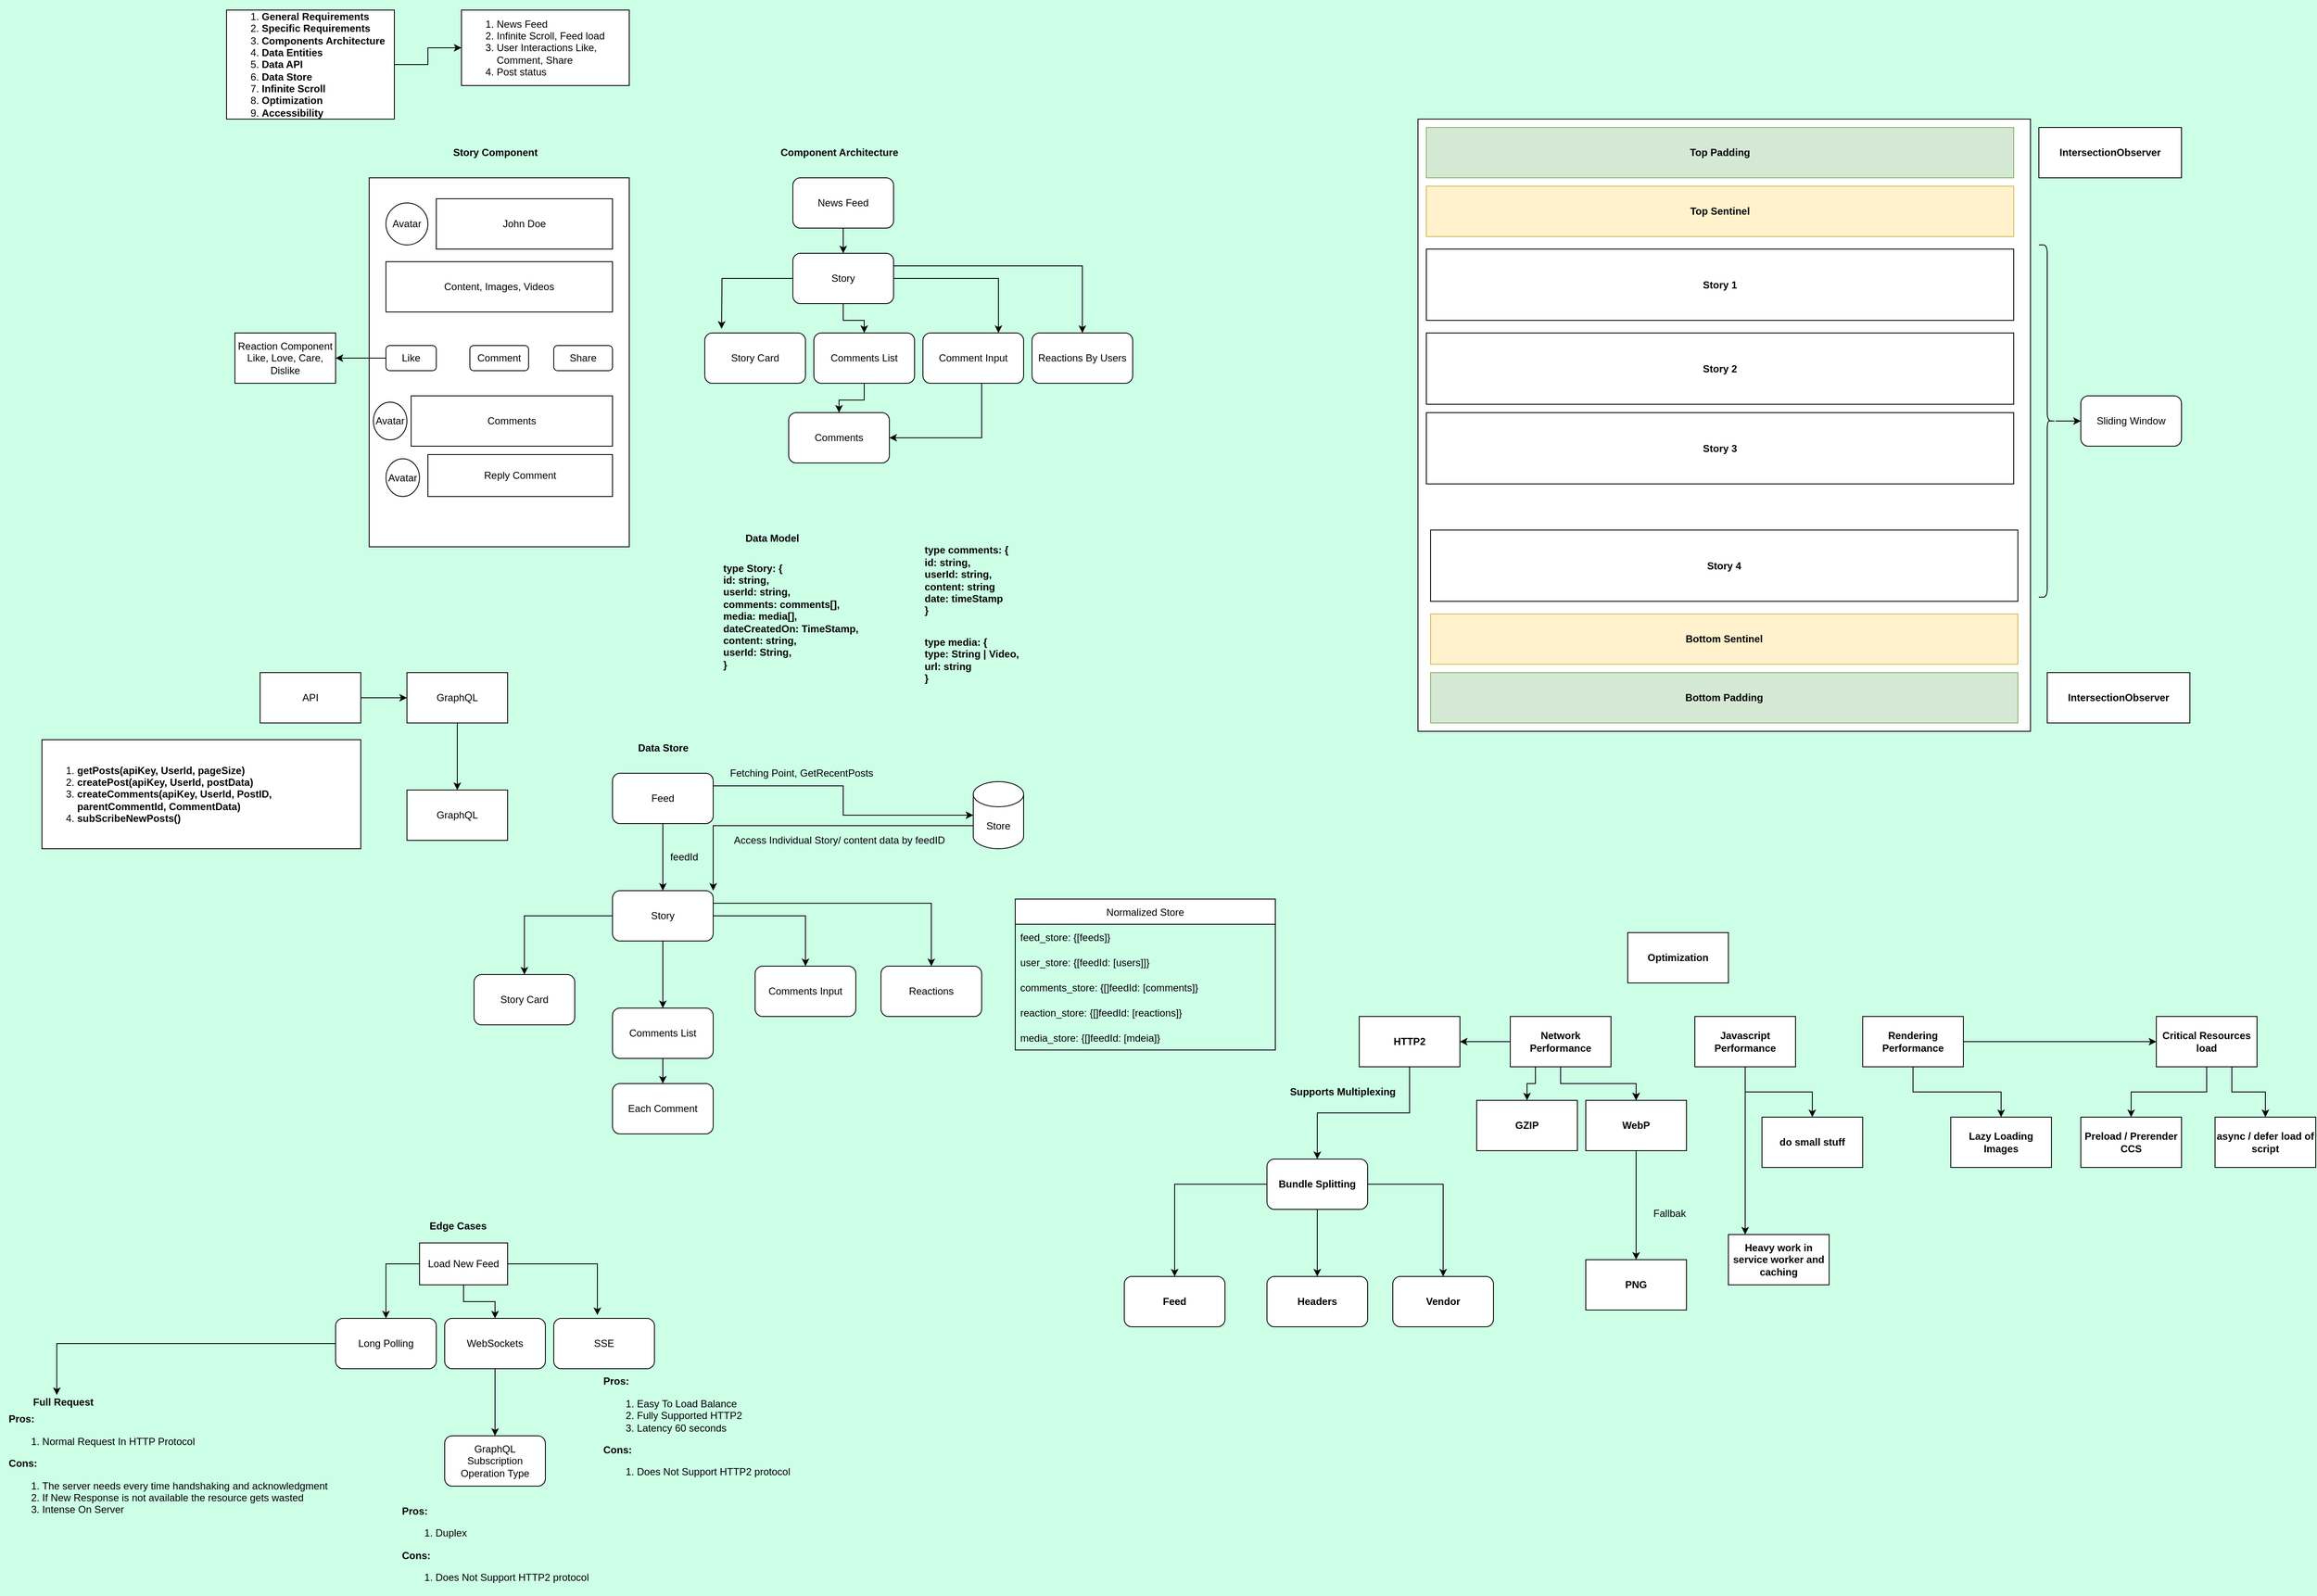 <mxfile version="19.0.3" type="github">
  <diagram id="jE26jxXe5YH31CJZeTDk" name="Page-1">
    <mxGraphModel dx="2178" dy="811" grid="1" gridSize="10" guides="1" tooltips="1" connect="1" arrows="1" fold="1" page="1" pageScale="1" pageWidth="850" pageHeight="1100" background="#CCFFE6" math="0" shadow="0">
      <root>
        <mxCell id="0" />
        <mxCell id="1" parent="0" />
        <mxCell id="KsaErcmCSFaaKNWz6VW0-4" value="" style="edgeStyle=orthogonalEdgeStyle;rounded=0;orthogonalLoop=1;jettySize=auto;html=1;" parent="1" source="KsaErcmCSFaaKNWz6VW0-2" target="KsaErcmCSFaaKNWz6VW0-3" edge="1">
          <mxGeometry relative="1" as="geometry" />
        </mxCell>
        <mxCell id="KsaErcmCSFaaKNWz6VW0-2" value="&lt;div style=&quot;&quot;&gt;&lt;ol&gt;&lt;li&gt;&lt;b style=&quot;background-color: initial;&quot;&gt;General Requirements&lt;/b&gt;&lt;/li&gt;&lt;li&gt;&lt;b style=&quot;background-color: initial;&quot;&gt;Specific Requirements&lt;/b&gt;&lt;/li&gt;&lt;li&gt;&lt;b style=&quot;background-color: initial;&quot;&gt;Components Architecture&lt;/b&gt;&lt;/li&gt;&lt;li&gt;&lt;b style=&quot;background-color: initial;&quot;&gt;Data Entities&lt;/b&gt;&lt;/li&gt;&lt;li&gt;&lt;b style=&quot;background-color: initial;&quot;&gt;Data API&lt;/b&gt;&lt;/li&gt;&lt;li&gt;&lt;b style=&quot;background-color: initial;&quot;&gt;Data Store&lt;/b&gt;&lt;/li&gt;&lt;li&gt;&lt;b style=&quot;background-color: initial;&quot;&gt;Infinite Scroll&lt;/b&gt;&lt;/li&gt;&lt;li&gt;&lt;b style=&quot;background-color: initial;&quot;&gt;Optimization&lt;/b&gt;&lt;/li&gt;&lt;li&gt;&lt;b style=&quot;background-color: initial;&quot;&gt;Accessibility&lt;/b&gt;&lt;/li&gt;&lt;/ol&gt;&lt;/div&gt;" style="rounded=0;whiteSpace=wrap;html=1;align=left;" parent="1" vertex="1">
          <mxGeometry x="10" y="40" width="200" height="130" as="geometry" />
        </mxCell>
        <mxCell id="KsaErcmCSFaaKNWz6VW0-3" value="&lt;ol&gt;&lt;li&gt;News Feed&lt;/li&gt;&lt;li&gt;Infinite Scroll, Feed load&lt;/li&gt;&lt;li&gt;User Interactions Like, Comment, Share&lt;/li&gt;&lt;li&gt;Post status&lt;/li&gt;&lt;/ol&gt;" style="rounded=0;whiteSpace=wrap;html=1;align=left;" parent="1" vertex="1">
          <mxGeometry x="290" y="40" width="200" height="90" as="geometry" />
        </mxCell>
        <mxCell id="KsaErcmCSFaaKNWz6VW0-5" value="" style="rounded=0;whiteSpace=wrap;html=1;" parent="1" vertex="1">
          <mxGeometry x="180" y="240" width="310" height="440" as="geometry" />
        </mxCell>
        <mxCell id="KsaErcmCSFaaKNWz6VW0-6" value="Avatar" style="ellipse;whiteSpace=wrap;html=1;aspect=fixed;" parent="1" vertex="1">
          <mxGeometry x="200" y="270" width="50" height="50" as="geometry" />
        </mxCell>
        <mxCell id="KsaErcmCSFaaKNWz6VW0-7" value="John Doe" style="rounded=0;whiteSpace=wrap;html=1;" parent="1" vertex="1">
          <mxGeometry x="260" y="265" width="210" height="60" as="geometry" />
        </mxCell>
        <mxCell id="KsaErcmCSFaaKNWz6VW0-8" value="Content, Images, Videos" style="rounded=0;whiteSpace=wrap;html=1;" parent="1" vertex="1">
          <mxGeometry x="200" y="340" width="270" height="60" as="geometry" />
        </mxCell>
        <mxCell id="KsaErcmCSFaaKNWz6VW0-16" value="" style="edgeStyle=orthogonalEdgeStyle;rounded=0;orthogonalLoop=1;jettySize=auto;html=1;" parent="1" source="KsaErcmCSFaaKNWz6VW0-9" target="KsaErcmCSFaaKNWz6VW0-15" edge="1">
          <mxGeometry relative="1" as="geometry" />
        </mxCell>
        <mxCell id="KsaErcmCSFaaKNWz6VW0-9" value="Like" style="rounded=1;whiteSpace=wrap;html=1;" parent="1" vertex="1">
          <mxGeometry x="200" y="440" width="60" height="30" as="geometry" />
        </mxCell>
        <mxCell id="KsaErcmCSFaaKNWz6VW0-10" value="Comment" style="rounded=1;whiteSpace=wrap;html=1;" parent="1" vertex="1">
          <mxGeometry x="300" y="440" width="70" height="30" as="geometry" />
        </mxCell>
        <mxCell id="KsaErcmCSFaaKNWz6VW0-11" value="Share" style="rounded=1;whiteSpace=wrap;html=1;" parent="1" vertex="1">
          <mxGeometry x="400" y="440" width="70" height="30" as="geometry" />
        </mxCell>
        <mxCell id="KsaErcmCSFaaKNWz6VW0-12" style="edgeStyle=orthogonalEdgeStyle;rounded=0;orthogonalLoop=1;jettySize=auto;html=1;exitX=0.5;exitY=1;exitDx=0;exitDy=0;" parent="1" source="KsaErcmCSFaaKNWz6VW0-5" target="KsaErcmCSFaaKNWz6VW0-5" edge="1">
          <mxGeometry relative="1" as="geometry" />
        </mxCell>
        <mxCell id="KsaErcmCSFaaKNWz6VW0-13" value="Comments" style="rounded=0;whiteSpace=wrap;html=1;" parent="1" vertex="1">
          <mxGeometry x="230" y="500" width="240" height="60" as="geometry" />
        </mxCell>
        <mxCell id="KsaErcmCSFaaKNWz6VW0-14" value="Reply Comment" style="rounded=0;whiteSpace=wrap;html=1;" parent="1" vertex="1">
          <mxGeometry x="250" y="570" width="220" height="50" as="geometry" />
        </mxCell>
        <mxCell id="KsaErcmCSFaaKNWz6VW0-15" value="Reaction Component&lt;br&gt;Like, Love, Care, Dislike" style="rounded=0;whiteSpace=wrap;html=1;" parent="1" vertex="1">
          <mxGeometry x="20" y="425" width="120" height="60" as="geometry" />
        </mxCell>
        <mxCell id="KsaErcmCSFaaKNWz6VW0-17" value="&lt;b&gt;Story Component&lt;/b&gt;" style="text;html=1;align=center;verticalAlign=middle;resizable=0;points=[];autosize=1;strokeColor=none;fillColor=none;" parent="1" vertex="1">
          <mxGeometry x="270" y="200" width="120" height="20" as="geometry" />
        </mxCell>
        <mxCell id="KsaErcmCSFaaKNWz6VW0-18" value="&lt;span style=&quot;&quot;&gt;Avatar&lt;/span&gt;" style="ellipse;whiteSpace=wrap;html=1;" parent="1" vertex="1">
          <mxGeometry x="185" y="507.5" width="40" height="45" as="geometry" />
        </mxCell>
        <mxCell id="KsaErcmCSFaaKNWz6VW0-19" value="&lt;span style=&quot;&quot;&gt;Avatar&lt;/span&gt;" style="ellipse;whiteSpace=wrap;html=1;" parent="1" vertex="1">
          <mxGeometry x="200" y="575" width="40" height="45" as="geometry" />
        </mxCell>
        <mxCell id="KsaErcmCSFaaKNWz6VW0-20" value="&lt;b&gt;Component Architecture&lt;/b&gt;" style="text;html=1;align=center;verticalAlign=middle;resizable=0;points=[];autosize=1;strokeColor=none;fillColor=none;" parent="1" vertex="1">
          <mxGeometry x="660" y="200" width="160" height="20" as="geometry" />
        </mxCell>
        <mxCell id="KsaErcmCSFaaKNWz6VW0-28" value="" style="edgeStyle=orthogonalEdgeStyle;rounded=0;orthogonalLoop=1;jettySize=auto;html=1;" parent="1" source="KsaErcmCSFaaKNWz6VW0-21" target="KsaErcmCSFaaKNWz6VW0-22" edge="1">
          <mxGeometry relative="1" as="geometry" />
        </mxCell>
        <mxCell id="KsaErcmCSFaaKNWz6VW0-21" value="News Feed" style="rounded=1;whiteSpace=wrap;html=1;" parent="1" vertex="1">
          <mxGeometry x="685" y="240" width="120" height="60" as="geometry" />
        </mxCell>
        <mxCell id="KsaErcmCSFaaKNWz6VW0-29" value="" style="edgeStyle=orthogonalEdgeStyle;rounded=0;orthogonalLoop=1;jettySize=auto;html=1;" parent="1" source="KsaErcmCSFaaKNWz6VW0-22" target="KsaErcmCSFaaKNWz6VW0-24" edge="1">
          <mxGeometry relative="1" as="geometry" />
        </mxCell>
        <mxCell id="KsaErcmCSFaaKNWz6VW0-31" style="edgeStyle=orthogonalEdgeStyle;rounded=0;orthogonalLoop=1;jettySize=auto;html=1;" parent="1" source="KsaErcmCSFaaKNWz6VW0-22" edge="1">
          <mxGeometry relative="1" as="geometry">
            <mxPoint x="600" y="420" as="targetPoint" />
          </mxGeometry>
        </mxCell>
        <mxCell id="KsaErcmCSFaaKNWz6VW0-32" style="edgeStyle=orthogonalEdgeStyle;rounded=0;orthogonalLoop=1;jettySize=auto;html=1;entryX=0.75;entryY=0;entryDx=0;entryDy=0;" parent="1" source="KsaErcmCSFaaKNWz6VW0-22" target="KsaErcmCSFaaKNWz6VW0-25" edge="1">
          <mxGeometry relative="1" as="geometry" />
        </mxCell>
        <mxCell id="KsaErcmCSFaaKNWz6VW0-33" style="edgeStyle=orthogonalEdgeStyle;rounded=0;orthogonalLoop=1;jettySize=auto;html=1;exitX=1;exitY=0.25;exitDx=0;exitDy=0;" parent="1" source="KsaErcmCSFaaKNWz6VW0-22" target="KsaErcmCSFaaKNWz6VW0-26" edge="1">
          <mxGeometry relative="1" as="geometry" />
        </mxCell>
        <mxCell id="KsaErcmCSFaaKNWz6VW0-22" value="Story" style="rounded=1;whiteSpace=wrap;html=1;" parent="1" vertex="1">
          <mxGeometry x="685" y="330" width="120" height="60" as="geometry" />
        </mxCell>
        <mxCell id="KsaErcmCSFaaKNWz6VW0-23" value="Story Card" style="rounded=1;whiteSpace=wrap;html=1;" parent="1" vertex="1">
          <mxGeometry x="580" y="425" width="120" height="60" as="geometry" />
        </mxCell>
        <mxCell id="KsaErcmCSFaaKNWz6VW0-34" value="" style="edgeStyle=orthogonalEdgeStyle;rounded=0;orthogonalLoop=1;jettySize=auto;html=1;" parent="1" source="KsaErcmCSFaaKNWz6VW0-24" target="KsaErcmCSFaaKNWz6VW0-27" edge="1">
          <mxGeometry relative="1" as="geometry" />
        </mxCell>
        <mxCell id="KsaErcmCSFaaKNWz6VW0-24" value="Comments List" style="rounded=1;whiteSpace=wrap;html=1;" parent="1" vertex="1">
          <mxGeometry x="710" y="425" width="120" height="60" as="geometry" />
        </mxCell>
        <mxCell id="KsaErcmCSFaaKNWz6VW0-35" style="edgeStyle=orthogonalEdgeStyle;rounded=0;orthogonalLoop=1;jettySize=auto;html=1;" parent="1" source="KsaErcmCSFaaKNWz6VW0-25" target="KsaErcmCSFaaKNWz6VW0-27" edge="1">
          <mxGeometry relative="1" as="geometry">
            <Array as="points">
              <mxPoint x="910" y="550" />
            </Array>
          </mxGeometry>
        </mxCell>
        <mxCell id="KsaErcmCSFaaKNWz6VW0-25" value="Comment Input" style="rounded=1;whiteSpace=wrap;html=1;" parent="1" vertex="1">
          <mxGeometry x="840" y="425" width="120" height="60" as="geometry" />
        </mxCell>
        <mxCell id="KsaErcmCSFaaKNWz6VW0-26" value="Reactions By Users" style="rounded=1;whiteSpace=wrap;html=1;" parent="1" vertex="1">
          <mxGeometry x="970" y="425" width="120" height="60" as="geometry" />
        </mxCell>
        <mxCell id="KsaErcmCSFaaKNWz6VW0-27" value="Comments" style="rounded=1;whiteSpace=wrap;html=1;" parent="1" vertex="1">
          <mxGeometry x="680" y="520" width="120" height="60" as="geometry" />
        </mxCell>
        <mxCell id="KsaErcmCSFaaKNWz6VW0-36" value="&lt;b&gt;Data Model&lt;/b&gt;" style="text;html=1;align=center;verticalAlign=middle;resizable=0;points=[];autosize=1;strokeColor=none;fillColor=none;" parent="1" vertex="1">
          <mxGeometry x="620" y="660" width="80" height="20" as="geometry" />
        </mxCell>
        <mxCell id="KsaErcmCSFaaKNWz6VW0-37" value="&lt;b&gt;type Story: {&lt;br&gt;id: string,&lt;br&gt;userId: string,&lt;br&gt;comments: comments[],&lt;br&gt;media: media[],&lt;br&gt;dateCreatedOn: TimeStamp,&lt;br&gt;content: string,&lt;br&gt;userId: String,&lt;br&gt;}&lt;br&gt;&lt;br&gt;&lt;/b&gt;" style="text;html=1;align=left;verticalAlign=middle;resizable=0;points=[];autosize=1;strokeColor=none;fillColor=none;" parent="1" vertex="1">
          <mxGeometry x="600" y="695" width="180" height="150" as="geometry" />
        </mxCell>
        <mxCell id="KsaErcmCSFaaKNWz6VW0-38" value="&lt;b&gt;type comments: {&lt;br&gt;id: string,&lt;br&gt;userId: string,&lt;br&gt;content: string&lt;br&gt;date: timeStamp&lt;br&gt;}&lt;/b&gt;" style="text;html=1;align=left;verticalAlign=middle;resizable=0;points=[];autosize=1;strokeColor=none;fillColor=none;" parent="1" vertex="1">
          <mxGeometry x="840" y="675" width="120" height="90" as="geometry" />
        </mxCell>
        <mxCell id="KsaErcmCSFaaKNWz6VW0-39" value="&lt;b&gt;type media: {&lt;br&gt;type: String | Video,&lt;br&gt;url: string&lt;br&gt;}&lt;/b&gt;" style="text;html=1;align=left;verticalAlign=middle;resizable=0;points=[];autosize=1;strokeColor=none;fillColor=none;" parent="1" vertex="1">
          <mxGeometry x="840" y="785" width="130" height="60" as="geometry" />
        </mxCell>
        <mxCell id="5R7VL0Oh7dCBh5OWNlFB-3" value="" style="edgeStyle=orthogonalEdgeStyle;rounded=0;orthogonalLoop=1;jettySize=auto;html=1;" edge="1" parent="1" source="5R7VL0Oh7dCBh5OWNlFB-1" target="5R7VL0Oh7dCBh5OWNlFB-2">
          <mxGeometry relative="1" as="geometry" />
        </mxCell>
        <mxCell id="5R7VL0Oh7dCBh5OWNlFB-1" value="API" style="rounded=0;whiteSpace=wrap;html=1;" vertex="1" parent="1">
          <mxGeometry x="50" y="830" width="120" height="60" as="geometry" />
        </mxCell>
        <mxCell id="5R7VL0Oh7dCBh5OWNlFB-5" value="" style="edgeStyle=orthogonalEdgeStyle;rounded=0;orthogonalLoop=1;jettySize=auto;html=1;" edge="1" parent="1" source="5R7VL0Oh7dCBh5OWNlFB-2" target="5R7VL0Oh7dCBh5OWNlFB-4">
          <mxGeometry relative="1" as="geometry" />
        </mxCell>
        <mxCell id="5R7VL0Oh7dCBh5OWNlFB-2" value="GraphQL" style="rounded=0;whiteSpace=wrap;html=1;" vertex="1" parent="1">
          <mxGeometry x="225" y="830" width="120" height="60" as="geometry" />
        </mxCell>
        <mxCell id="5R7VL0Oh7dCBh5OWNlFB-4" value="GraphQL" style="rounded=0;whiteSpace=wrap;html=1;" vertex="1" parent="1">
          <mxGeometry x="225" y="970" width="120" height="60" as="geometry" />
        </mxCell>
        <mxCell id="5R7VL0Oh7dCBh5OWNlFB-6" value="&lt;b&gt;Data Store&lt;/b&gt;" style="text;html=1;align=center;verticalAlign=middle;resizable=0;points=[];autosize=1;strokeColor=none;fillColor=none;" vertex="1" parent="1">
          <mxGeometry x="490" y="910" width="80" height="20" as="geometry" />
        </mxCell>
        <mxCell id="5R7VL0Oh7dCBh5OWNlFB-9" value="" style="edgeStyle=orthogonalEdgeStyle;rounded=0;orthogonalLoop=1;jettySize=auto;html=1;" edge="1" parent="1" source="5R7VL0Oh7dCBh5OWNlFB-7" target="5R7VL0Oh7dCBh5OWNlFB-8">
          <mxGeometry relative="1" as="geometry" />
        </mxCell>
        <mxCell id="5R7VL0Oh7dCBh5OWNlFB-19" style="edgeStyle=orthogonalEdgeStyle;rounded=0;orthogonalLoop=1;jettySize=auto;html=1;exitX=1;exitY=0.25;exitDx=0;exitDy=0;entryX=0;entryY=0.5;entryDx=0;entryDy=0;entryPerimeter=0;" edge="1" parent="1" source="5R7VL0Oh7dCBh5OWNlFB-7" target="5R7VL0Oh7dCBh5OWNlFB-18">
          <mxGeometry relative="1" as="geometry" />
        </mxCell>
        <mxCell id="5R7VL0Oh7dCBh5OWNlFB-7" value="Feed" style="rounded=1;whiteSpace=wrap;html=1;" vertex="1" parent="1">
          <mxGeometry x="470" y="950" width="120" height="60" as="geometry" />
        </mxCell>
        <mxCell id="5R7VL0Oh7dCBh5OWNlFB-11" value="" style="edgeStyle=orthogonalEdgeStyle;rounded=0;orthogonalLoop=1;jettySize=auto;html=1;" edge="1" parent="1" source="5R7VL0Oh7dCBh5OWNlFB-8" target="5R7VL0Oh7dCBh5OWNlFB-10">
          <mxGeometry relative="1" as="geometry" />
        </mxCell>
        <mxCell id="5R7VL0Oh7dCBh5OWNlFB-13" value="" style="edgeStyle=orthogonalEdgeStyle;rounded=0;orthogonalLoop=1;jettySize=auto;html=1;" edge="1" parent="1" source="5R7VL0Oh7dCBh5OWNlFB-8" target="5R7VL0Oh7dCBh5OWNlFB-12">
          <mxGeometry relative="1" as="geometry" />
        </mxCell>
        <mxCell id="5R7VL0Oh7dCBh5OWNlFB-15" value="" style="edgeStyle=orthogonalEdgeStyle;rounded=0;orthogonalLoop=1;jettySize=auto;html=1;" edge="1" parent="1" source="5R7VL0Oh7dCBh5OWNlFB-8" target="5R7VL0Oh7dCBh5OWNlFB-14">
          <mxGeometry relative="1" as="geometry" />
        </mxCell>
        <mxCell id="5R7VL0Oh7dCBh5OWNlFB-17" style="edgeStyle=orthogonalEdgeStyle;rounded=0;orthogonalLoop=1;jettySize=auto;html=1;exitX=1;exitY=0.25;exitDx=0;exitDy=0;entryX=0.5;entryY=0;entryDx=0;entryDy=0;" edge="1" parent="1" source="5R7VL0Oh7dCBh5OWNlFB-8" target="5R7VL0Oh7dCBh5OWNlFB-16">
          <mxGeometry relative="1" as="geometry" />
        </mxCell>
        <mxCell id="5R7VL0Oh7dCBh5OWNlFB-8" value="Story" style="rounded=1;whiteSpace=wrap;html=1;" vertex="1" parent="1">
          <mxGeometry x="470" y="1090" width="120" height="60" as="geometry" />
        </mxCell>
        <mxCell id="5R7VL0Oh7dCBh5OWNlFB-10" value="Story Card" style="rounded=1;whiteSpace=wrap;html=1;" vertex="1" parent="1">
          <mxGeometry x="305" y="1190" width="120" height="60" as="geometry" />
        </mxCell>
        <mxCell id="5R7VL0Oh7dCBh5OWNlFB-31" value="" style="edgeStyle=orthogonalEdgeStyle;rounded=0;orthogonalLoop=1;jettySize=auto;html=1;" edge="1" parent="1" source="5R7VL0Oh7dCBh5OWNlFB-12" target="5R7VL0Oh7dCBh5OWNlFB-30">
          <mxGeometry relative="1" as="geometry" />
        </mxCell>
        <mxCell id="5R7VL0Oh7dCBh5OWNlFB-12" value="Comments List" style="rounded=1;whiteSpace=wrap;html=1;" vertex="1" parent="1">
          <mxGeometry x="470" y="1230" width="120" height="60" as="geometry" />
        </mxCell>
        <mxCell id="5R7VL0Oh7dCBh5OWNlFB-14" value="Comments Input" style="rounded=1;whiteSpace=wrap;html=1;" vertex="1" parent="1">
          <mxGeometry x="640" y="1180" width="120" height="60" as="geometry" />
        </mxCell>
        <mxCell id="5R7VL0Oh7dCBh5OWNlFB-16" value="Reactions" style="rounded=1;whiteSpace=wrap;html=1;" vertex="1" parent="1">
          <mxGeometry x="790" y="1180" width="120" height="60" as="geometry" />
        </mxCell>
        <mxCell id="5R7VL0Oh7dCBh5OWNlFB-22" style="edgeStyle=orthogonalEdgeStyle;rounded=0;orthogonalLoop=1;jettySize=auto;html=1;exitX=0;exitY=0;exitDx=0;exitDy=52.5;exitPerimeter=0;entryX=1;entryY=0;entryDx=0;entryDy=0;" edge="1" parent="1" source="5R7VL0Oh7dCBh5OWNlFB-18" target="5R7VL0Oh7dCBh5OWNlFB-8">
          <mxGeometry relative="1" as="geometry" />
        </mxCell>
        <mxCell id="5R7VL0Oh7dCBh5OWNlFB-18" value="Store" style="shape=cylinder3;whiteSpace=wrap;html=1;boundedLbl=1;backgroundOutline=1;size=15;" vertex="1" parent="1">
          <mxGeometry x="900" y="960" width="60" height="80" as="geometry" />
        </mxCell>
        <mxCell id="5R7VL0Oh7dCBh5OWNlFB-20" value="Fetching Point, GetRecentPosts" style="text;html=1;align=center;verticalAlign=middle;resizable=0;points=[];autosize=1;strokeColor=none;fillColor=none;" vertex="1" parent="1">
          <mxGeometry x="600" y="940" width="190" height="20" as="geometry" />
        </mxCell>
        <mxCell id="5R7VL0Oh7dCBh5OWNlFB-21" value="feedId" style="text;html=1;align=center;verticalAlign=middle;resizable=0;points=[];autosize=1;strokeColor=none;fillColor=none;" vertex="1" parent="1">
          <mxGeometry x="530" y="1040" width="50" height="20" as="geometry" />
        </mxCell>
        <mxCell id="5R7VL0Oh7dCBh5OWNlFB-23" value="Access Individual Story/ content data by feedID" style="text;html=1;align=center;verticalAlign=middle;resizable=0;points=[];autosize=1;strokeColor=none;fillColor=none;" vertex="1" parent="1">
          <mxGeometry x="605" y="1020" width="270" height="20" as="geometry" />
        </mxCell>
        <mxCell id="5R7VL0Oh7dCBh5OWNlFB-24" value="Normalized Store" style="swimlane;fontStyle=0;childLayout=stackLayout;horizontal=1;startSize=30;horizontalStack=0;resizeParent=1;resizeParentMax=0;resizeLast=0;collapsible=1;marginBottom=0;" vertex="1" parent="1">
          <mxGeometry x="950" y="1100" width="310" height="180" as="geometry">
            <mxRectangle x="950" y="1100" width="130" height="30" as="alternateBounds" />
          </mxGeometry>
        </mxCell>
        <mxCell id="5R7VL0Oh7dCBh5OWNlFB-25" value="feed_store: {[feeds]}" style="text;strokeColor=none;fillColor=none;align=left;verticalAlign=middle;spacingLeft=4;spacingRight=4;overflow=hidden;points=[[0,0.5],[1,0.5]];portConstraint=eastwest;rotatable=0;" vertex="1" parent="5R7VL0Oh7dCBh5OWNlFB-24">
          <mxGeometry y="30" width="310" height="30" as="geometry" />
        </mxCell>
        <mxCell id="5R7VL0Oh7dCBh5OWNlFB-26" value="user_store: {[feedId: [users]]}" style="text;strokeColor=none;fillColor=none;align=left;verticalAlign=middle;spacingLeft=4;spacingRight=4;overflow=hidden;points=[[0,0.5],[1,0.5]];portConstraint=eastwest;rotatable=0;" vertex="1" parent="5R7VL0Oh7dCBh5OWNlFB-24">
          <mxGeometry y="60" width="310" height="30" as="geometry" />
        </mxCell>
        <mxCell id="5R7VL0Oh7dCBh5OWNlFB-27" value="comments_store: {[]feedId: [comments]}" style="text;strokeColor=none;fillColor=none;align=left;verticalAlign=middle;spacingLeft=4;spacingRight=4;overflow=hidden;points=[[0,0.5],[1,0.5]];portConstraint=eastwest;rotatable=0;" vertex="1" parent="5R7VL0Oh7dCBh5OWNlFB-24">
          <mxGeometry y="90" width="310" height="30" as="geometry" />
        </mxCell>
        <mxCell id="5R7VL0Oh7dCBh5OWNlFB-28" value="reaction_store: {[]feedId: [reactions]}" style="text;strokeColor=none;fillColor=none;align=left;verticalAlign=middle;spacingLeft=4;spacingRight=4;overflow=hidden;points=[[0,0.5],[1,0.5]];portConstraint=eastwest;rotatable=0;" vertex="1" parent="5R7VL0Oh7dCBh5OWNlFB-24">
          <mxGeometry y="120" width="310" height="30" as="geometry" />
        </mxCell>
        <mxCell id="5R7VL0Oh7dCBh5OWNlFB-29" value="media_store: {[]feedId: [mdeia]}" style="text;strokeColor=none;fillColor=none;align=left;verticalAlign=middle;spacingLeft=4;spacingRight=4;overflow=hidden;points=[[0,0.5],[1,0.5]];portConstraint=eastwest;rotatable=0;" vertex="1" parent="5R7VL0Oh7dCBh5OWNlFB-24">
          <mxGeometry y="150" width="310" height="30" as="geometry" />
        </mxCell>
        <mxCell id="5R7VL0Oh7dCBh5OWNlFB-30" value="Each Comment" style="rounded=1;whiteSpace=wrap;html=1;" vertex="1" parent="1">
          <mxGeometry x="470" y="1320" width="120" height="60" as="geometry" />
        </mxCell>
        <mxCell id="5R7VL0Oh7dCBh5OWNlFB-32" value="&lt;b&gt;Edge Cases&lt;/b&gt;" style="text;html=1;align=left;verticalAlign=middle;resizable=0;points=[];autosize=1;strokeColor=none;fillColor=none;" vertex="1" parent="1">
          <mxGeometry x="250" y="1480" width="80" height="20" as="geometry" />
        </mxCell>
        <mxCell id="5R7VL0Oh7dCBh5OWNlFB-39" value="" style="edgeStyle=orthogonalEdgeStyle;rounded=0;orthogonalLoop=1;jettySize=auto;html=1;" edge="1" parent="1" source="5R7VL0Oh7dCBh5OWNlFB-33" target="5R7VL0Oh7dCBh5OWNlFB-35">
          <mxGeometry relative="1" as="geometry" />
        </mxCell>
        <mxCell id="5R7VL0Oh7dCBh5OWNlFB-40" style="edgeStyle=orthogonalEdgeStyle;rounded=0;orthogonalLoop=1;jettySize=auto;html=1;entryX=0.433;entryY=-0.067;entryDx=0;entryDy=0;entryPerimeter=0;" edge="1" parent="1" source="5R7VL0Oh7dCBh5OWNlFB-33" target="5R7VL0Oh7dCBh5OWNlFB-36">
          <mxGeometry relative="1" as="geometry" />
        </mxCell>
        <mxCell id="5R7VL0Oh7dCBh5OWNlFB-41" style="edgeStyle=orthogonalEdgeStyle;rounded=0;orthogonalLoop=1;jettySize=auto;html=1;exitX=0;exitY=0.5;exitDx=0;exitDy=0;" edge="1" parent="1" source="5R7VL0Oh7dCBh5OWNlFB-33" target="5R7VL0Oh7dCBh5OWNlFB-34">
          <mxGeometry relative="1" as="geometry" />
        </mxCell>
        <mxCell id="5R7VL0Oh7dCBh5OWNlFB-33" value="Load New Feed" style="whiteSpace=wrap;html=1;" vertex="1" parent="1">
          <mxGeometry x="240" y="1510" width="105" height="50" as="geometry" />
        </mxCell>
        <mxCell id="5R7VL0Oh7dCBh5OWNlFB-43" style="edgeStyle=orthogonalEdgeStyle;rounded=0;orthogonalLoop=1;jettySize=auto;html=1;exitX=0;exitY=0.5;exitDx=0;exitDy=0;entryX=0.419;entryY=0.067;entryDx=0;entryDy=0;entryPerimeter=0;" edge="1" parent="1" source="5R7VL0Oh7dCBh5OWNlFB-34" target="5R7VL0Oh7dCBh5OWNlFB-42">
          <mxGeometry relative="1" as="geometry" />
        </mxCell>
        <mxCell id="5R7VL0Oh7dCBh5OWNlFB-34" value="Long Polling" style="rounded=1;whiteSpace=wrap;html=1;" vertex="1" parent="1">
          <mxGeometry x="140" y="1600" width="120" height="60" as="geometry" />
        </mxCell>
        <mxCell id="5R7VL0Oh7dCBh5OWNlFB-38" value="" style="edgeStyle=orthogonalEdgeStyle;rounded=0;orthogonalLoop=1;jettySize=auto;html=1;" edge="1" parent="1" source="5R7VL0Oh7dCBh5OWNlFB-35" target="5R7VL0Oh7dCBh5OWNlFB-37">
          <mxGeometry relative="1" as="geometry" />
        </mxCell>
        <mxCell id="5R7VL0Oh7dCBh5OWNlFB-35" value="WebSockets" style="rounded=1;whiteSpace=wrap;html=1;" vertex="1" parent="1">
          <mxGeometry x="270" y="1600" width="120" height="60" as="geometry" />
        </mxCell>
        <mxCell id="5R7VL0Oh7dCBh5OWNlFB-36" value="SSE" style="rounded=1;whiteSpace=wrap;html=1;" vertex="1" parent="1">
          <mxGeometry x="400" y="1600" width="120" height="60" as="geometry" />
        </mxCell>
        <mxCell id="5R7VL0Oh7dCBh5OWNlFB-37" value="GraphQL Subscription Operation Type" style="whiteSpace=wrap;html=1;rounded=1;" vertex="1" parent="1">
          <mxGeometry x="270" y="1740" width="120" height="60" as="geometry" />
        </mxCell>
        <mxCell id="5R7VL0Oh7dCBh5OWNlFB-42" value="&lt;b&gt;Full Request&lt;/b&gt;" style="text;html=1;align=center;verticalAlign=middle;resizable=0;points=[];autosize=1;strokeColor=none;fillColor=none;" vertex="1" parent="1">
          <mxGeometry x="-230" y="1690" width="90" height="20" as="geometry" />
        </mxCell>
        <mxCell id="5R7VL0Oh7dCBh5OWNlFB-44" value="&lt;div style=&quot;text-align: left;&quot;&gt;&lt;b style=&quot;background-color: initial;&quot;&gt;Pros:&lt;/b&gt;&lt;/div&gt;&lt;div style=&quot;text-align: left;&quot;&gt;&lt;ol&gt;&lt;li&gt;&lt;span style=&quot;background-color: initial;&quot;&gt;Normal Request In HTTP Protocol&lt;/span&gt;&lt;/li&gt;&lt;/ol&gt;&lt;/div&gt;&lt;div style=&quot;text-align: left;&quot;&gt;&lt;span style=&quot;background-color: initial;&quot;&gt;&lt;b&gt;Cons:&lt;/b&gt;&amp;nbsp;&lt;/span&gt;&lt;/div&gt;&lt;div style=&quot;text-align: left;&quot;&gt;&lt;ol&gt;&lt;li&gt;&lt;span style=&quot;background-color: initial;&quot;&gt;The server needs every time handshaking and acknowledgment&lt;/span&gt;&lt;/li&gt;&lt;li&gt;&lt;span style=&quot;background-color: initial;&quot;&gt;If New Response is not available the resource gets wasted&lt;/span&gt;&lt;/li&gt;&lt;li&gt;&lt;span style=&quot;background-color: initial;&quot;&gt;Intense On Server&lt;/span&gt;&lt;/li&gt;&lt;/ol&gt;&lt;/div&gt;" style="text;html=1;align=center;verticalAlign=middle;resizable=0;points=[];autosize=1;strokeColor=none;fillColor=none;" vertex="1" parent="1">
          <mxGeometry x="-260" y="1710" width="400" height="140" as="geometry" />
        </mxCell>
        <mxCell id="5R7VL0Oh7dCBh5OWNlFB-45" value="&lt;div style=&quot;text-align: left;&quot;&gt;&lt;b style=&quot;background-color: initial;&quot;&gt;Pros:&lt;/b&gt;&lt;/div&gt;&lt;div style=&quot;text-align: left;&quot;&gt;&lt;ol&gt;&lt;li&gt;&lt;span style=&quot;background-color: initial;&quot;&gt;Duplex&lt;/span&gt;&lt;/li&gt;&lt;/ol&gt;&lt;/div&gt;&lt;div style=&quot;text-align: left;&quot;&gt;&lt;span style=&quot;background-color: initial;&quot;&gt;&lt;b&gt;Cons:&lt;/b&gt;&amp;nbsp;&lt;/span&gt;&lt;/div&gt;&lt;div style=&quot;text-align: left;&quot;&gt;&lt;ol&gt;&lt;li&gt;Does Not Support HTTP2 protocol&lt;/li&gt;&lt;/ol&gt;&lt;/div&gt;" style="text;html=1;align=center;verticalAlign=middle;resizable=0;points=[];autosize=1;strokeColor=none;fillColor=none;" vertex="1" parent="1">
          <mxGeometry x="210" y="1820" width="240" height="110" as="geometry" />
        </mxCell>
        <mxCell id="5R7VL0Oh7dCBh5OWNlFB-46" value="&lt;div style=&quot;text-align: left;&quot;&gt;&lt;b style=&quot;background-color: initial;&quot;&gt;Pros:&lt;/b&gt;&lt;/div&gt;&lt;div style=&quot;text-align: left;&quot;&gt;&lt;ol&gt;&lt;li&gt;&lt;span style=&quot;background-color: initial;&quot;&gt;Easy To Load Balance&lt;/span&gt;&lt;/li&gt;&lt;li&gt;&lt;span style=&quot;background-color: initial;&quot;&gt;Fully Supported HTTP2&lt;/span&gt;&lt;/li&gt;&lt;li&gt;&lt;span style=&quot;background-color: initial;&quot;&gt;Latency 60 seconds&lt;/span&gt;&lt;/li&gt;&lt;/ol&gt;&lt;/div&gt;&lt;div style=&quot;text-align: left;&quot;&gt;&lt;span style=&quot;background-color: initial;&quot;&gt;&lt;b&gt;Cons:&lt;/b&gt;&amp;nbsp;&lt;/span&gt;&lt;/div&gt;&lt;div style=&quot;text-align: left;&quot;&gt;&lt;ol&gt;&lt;li&gt;Does Not Support HTTP2 protocol&lt;/li&gt;&lt;/ol&gt;&lt;/div&gt;" style="text;html=1;align=center;verticalAlign=middle;resizable=0;points=[];autosize=1;strokeColor=none;fillColor=none;" vertex="1" parent="1">
          <mxGeometry x="450" y="1665" width="240" height="140" as="geometry" />
        </mxCell>
        <mxCell id="5R7VL0Oh7dCBh5OWNlFB-48" value="&lt;ol&gt;&lt;li&gt;&lt;b&gt;getPosts(apiKey, UserId, pageSize)&lt;/b&gt;&lt;/li&gt;&lt;li&gt;&lt;b&gt;createPost(apiKey, UserId, postData)&lt;/b&gt;&lt;/li&gt;&lt;li&gt;&lt;b&gt;createComments(apiKey, UserId, PostID, parentCommentId, CommentData)&lt;/b&gt;&lt;/li&gt;&lt;li&gt;&lt;b&gt;subScribeNewPosts()&lt;/b&gt;&lt;/li&gt;&lt;/ol&gt;" style="rounded=0;whiteSpace=wrap;html=1;align=left;" vertex="1" parent="1">
          <mxGeometry x="-210" y="910" width="380" height="130" as="geometry" />
        </mxCell>
        <mxCell id="5R7VL0Oh7dCBh5OWNlFB-49" value="" style="whiteSpace=wrap;html=1;aspect=fixed;" vertex="1" parent="1">
          <mxGeometry x="1430" y="170" width="730" height="730" as="geometry" />
        </mxCell>
        <mxCell id="5R7VL0Oh7dCBh5OWNlFB-50" value="&lt;b&gt;Top Padding&lt;/b&gt;" style="rounded=0;whiteSpace=wrap;html=1;fillColor=#d5e8d4;strokeColor=#82b366;" vertex="1" parent="1">
          <mxGeometry x="1440" y="180" width="700" height="60" as="geometry" />
        </mxCell>
        <mxCell id="5R7VL0Oh7dCBh5OWNlFB-51" value="&lt;b&gt;Bottom Padding&lt;/b&gt;" style="rounded=0;whiteSpace=wrap;html=1;fillColor=#d5e8d4;strokeColor=#82b366;" vertex="1" parent="1">
          <mxGeometry x="1445" y="830" width="700" height="60" as="geometry" />
        </mxCell>
        <mxCell id="5R7VL0Oh7dCBh5OWNlFB-52" value="&lt;b&gt;Top Sentinel&lt;/b&gt;" style="rounded=0;whiteSpace=wrap;html=1;fillColor=#fff2cc;strokeColor=#d6b656;" vertex="1" parent="1">
          <mxGeometry x="1440" y="250" width="700" height="60" as="geometry" />
        </mxCell>
        <mxCell id="5R7VL0Oh7dCBh5OWNlFB-53" value="&lt;b&gt;Bottom Sentinel&lt;/b&gt;" style="rounded=0;whiteSpace=wrap;html=1;fillColor=#fff2cc;strokeColor=#d6b656;" vertex="1" parent="1">
          <mxGeometry x="1445" y="760" width="700" height="60" as="geometry" />
        </mxCell>
        <mxCell id="5R7VL0Oh7dCBh5OWNlFB-54" value="&lt;b&gt;Story 1&lt;/b&gt;" style="rounded=0;whiteSpace=wrap;html=1;" vertex="1" parent="1">
          <mxGeometry x="1440" y="325" width="700" height="85" as="geometry" />
        </mxCell>
        <mxCell id="5R7VL0Oh7dCBh5OWNlFB-55" value="&lt;b&gt;Story 2&lt;/b&gt;" style="rounded=0;whiteSpace=wrap;html=1;" vertex="1" parent="1">
          <mxGeometry x="1440" y="425" width="700" height="85" as="geometry" />
        </mxCell>
        <mxCell id="5R7VL0Oh7dCBh5OWNlFB-56" value="&lt;b&gt;Story 3&lt;/b&gt;&lt;span style=&quot;color: rgba(0, 0, 0, 0); font-family: monospace; font-size: 0px; text-align: start;&quot;&gt;%3CmxGraphModel%3E%3Croot%3E%3CmxCell%20id%3D%220%22%2F%3E%3CmxCell%20id%3D%221%22%20parent%3D%220%22%2F%3E%3CmxCell%20id%3D%222%22%20value%3D%22%26lt%3Bb%26gt%3BStory%201%26lt%3B%2Fb%26gt%3B%22%20style%3D%22rounded%3D0%3BwhiteSpace%3Dwrap%3Bhtml%3D1%3B%22%20vertex%3D%221%22%20parent%3D%221%22%3E%3CmxGeometry%20x%3D%221440%22%20y%3D%22325%22%20width%3D%22700%22%20height%3D%2285%22%20as%3D%22geometry%22%2F%3E%3C%2FmxCell%3E%3C%2Froot%3E%3C%2FmxGraphModel%3E&lt;/span&gt;" style="rounded=0;whiteSpace=wrap;html=1;" vertex="1" parent="1">
          <mxGeometry x="1440" y="520" width="700" height="85" as="geometry" />
        </mxCell>
        <mxCell id="5R7VL0Oh7dCBh5OWNlFB-57" value="&lt;b&gt;Story 4&lt;/b&gt;&lt;span style=&quot;color: rgba(0, 0, 0, 0); font-family: monospace; font-size: 0px; text-align: start;&quot;&gt;%3CmxGraphModel%3E%3Croot%3E%3CmxCell%20id%3D%220%22%2F%3E%3CmxCell%20id%3D%221%22%20parent%3D%220%22%2F%3E%3CmxCell%20id%3D%222%22%20value%3D%22%26lt%3Bb%26gt%3BStory%201%26lt%3B%2Fb%26gt%3B%22%20style%3D%22rounded%3D0%3BwhiteSpace%3Dwrap%3Bhtml%3D1%3B%22%20vertex%3D%221%22%20parent%3D%221%22%3E%3CmxGeometry%20x%3D%221440%22%20y%3D%22325%22%20width%3D%22700%22%20height%3D%2285%22%20as%3D%22geometry%22%2F%3E%3C%2FmxCell%3E%3C%2Froot%3E%3C%2FmxGraphModel%34&lt;/span&gt;" style="rounded=0;whiteSpace=wrap;html=1;" vertex="1" parent="1">
          <mxGeometry x="1445" y="660" width="700" height="85" as="geometry" />
        </mxCell>
        <mxCell id="5R7VL0Oh7dCBh5OWNlFB-62" value="" style="edgeStyle=orthogonalEdgeStyle;rounded=0;orthogonalLoop=1;jettySize=auto;html=1;" edge="1" parent="1" source="5R7VL0Oh7dCBh5OWNlFB-60" target="5R7VL0Oh7dCBh5OWNlFB-61">
          <mxGeometry relative="1" as="geometry" />
        </mxCell>
        <mxCell id="5R7VL0Oh7dCBh5OWNlFB-60" value="" style="shape=curlyBracket;whiteSpace=wrap;html=1;rounded=1;flipH=1;" vertex="1" parent="1">
          <mxGeometry x="2170" y="320" width="20" height="420" as="geometry" />
        </mxCell>
        <mxCell id="5R7VL0Oh7dCBh5OWNlFB-61" value="Sliding Window" style="whiteSpace=wrap;html=1;rounded=1;" vertex="1" parent="1">
          <mxGeometry x="2220" y="500" width="120" height="60" as="geometry" />
        </mxCell>
        <mxCell id="5R7VL0Oh7dCBh5OWNlFB-63" value="&lt;b&gt;IntersectionObserver&lt;/b&gt;" style="whiteSpace=wrap;html=1;" vertex="1" parent="1">
          <mxGeometry x="2180" y="830" width="170" height="60" as="geometry" />
        </mxCell>
        <mxCell id="5R7VL0Oh7dCBh5OWNlFB-64" value="&lt;b&gt;IntersectionObserver&lt;/b&gt;" style="whiteSpace=wrap;html=1;" vertex="1" parent="1">
          <mxGeometry x="2170" y="180" width="170" height="60" as="geometry" />
        </mxCell>
        <mxCell id="5R7VL0Oh7dCBh5OWNlFB-65" value="&lt;b&gt;Optimization&lt;/b&gt;" style="rounded=0;whiteSpace=wrap;html=1;" vertex="1" parent="1">
          <mxGeometry x="1680" y="1140" width="120" height="60" as="geometry" />
        </mxCell>
        <mxCell id="5R7VL0Oh7dCBh5OWNlFB-78" value="" style="edgeStyle=orthogonalEdgeStyle;rounded=0;orthogonalLoop=1;jettySize=auto;html=1;" edge="1" parent="1" source="5R7VL0Oh7dCBh5OWNlFB-66" target="5R7VL0Oh7dCBh5OWNlFB-74">
          <mxGeometry relative="1" as="geometry" />
        </mxCell>
        <mxCell id="5R7VL0Oh7dCBh5OWNlFB-79" value="" style="edgeStyle=orthogonalEdgeStyle;rounded=0;orthogonalLoop=1;jettySize=auto;html=1;" edge="1" parent="1" source="5R7VL0Oh7dCBh5OWNlFB-66" target="5R7VL0Oh7dCBh5OWNlFB-74">
          <mxGeometry relative="1" as="geometry" />
        </mxCell>
        <mxCell id="5R7VL0Oh7dCBh5OWNlFB-81" style="edgeStyle=orthogonalEdgeStyle;rounded=0;orthogonalLoop=1;jettySize=auto;html=1;exitX=0.25;exitY=1;exitDx=0;exitDy=0;" edge="1" parent="1" source="5R7VL0Oh7dCBh5OWNlFB-66" target="5R7VL0Oh7dCBh5OWNlFB-73">
          <mxGeometry relative="1" as="geometry" />
        </mxCell>
        <mxCell id="5R7VL0Oh7dCBh5OWNlFB-86" value="" style="edgeStyle=orthogonalEdgeStyle;rounded=0;orthogonalLoop=1;jettySize=auto;html=1;" edge="1" parent="1" source="5R7VL0Oh7dCBh5OWNlFB-66" target="5R7VL0Oh7dCBh5OWNlFB-76">
          <mxGeometry relative="1" as="geometry" />
        </mxCell>
        <mxCell id="5R7VL0Oh7dCBh5OWNlFB-66" value="&lt;b&gt;Network Performance&lt;/b&gt;" style="rounded=0;whiteSpace=wrap;html=1;" vertex="1" parent="1">
          <mxGeometry x="1540" y="1240" width="120" height="60" as="geometry" />
        </mxCell>
        <mxCell id="5R7VL0Oh7dCBh5OWNlFB-102" value="" style="edgeStyle=orthogonalEdgeStyle;rounded=0;orthogonalLoop=1;jettySize=auto;html=1;" edge="1" parent="1" source="5R7VL0Oh7dCBh5OWNlFB-67" target="5R7VL0Oh7dCBh5OWNlFB-101">
          <mxGeometry relative="1" as="geometry" />
        </mxCell>
        <mxCell id="5R7VL0Oh7dCBh5OWNlFB-103" value="" style="edgeStyle=orthogonalEdgeStyle;rounded=0;orthogonalLoop=1;jettySize=auto;html=1;" edge="1" parent="1" source="5R7VL0Oh7dCBh5OWNlFB-67">
          <mxGeometry relative="1" as="geometry">
            <mxPoint x="1820" y="1500" as="targetPoint" />
          </mxGeometry>
        </mxCell>
        <mxCell id="5R7VL0Oh7dCBh5OWNlFB-67" value="&lt;b&gt;Javascript Performance&lt;/b&gt;" style="rounded=0;whiteSpace=wrap;html=1;" vertex="1" parent="1">
          <mxGeometry x="1760" y="1240" width="120" height="60" as="geometry" />
        </mxCell>
        <mxCell id="5R7VL0Oh7dCBh5OWNlFB-95" value="" style="edgeStyle=orthogonalEdgeStyle;rounded=0;orthogonalLoop=1;jettySize=auto;html=1;" edge="1" parent="1" source="5R7VL0Oh7dCBh5OWNlFB-68" target="5R7VL0Oh7dCBh5OWNlFB-94">
          <mxGeometry relative="1" as="geometry" />
        </mxCell>
        <mxCell id="5R7VL0Oh7dCBh5OWNlFB-106" value="" style="edgeStyle=orthogonalEdgeStyle;rounded=0;orthogonalLoop=1;jettySize=auto;html=1;" edge="1" parent="1" source="5R7VL0Oh7dCBh5OWNlFB-68" target="5R7VL0Oh7dCBh5OWNlFB-105">
          <mxGeometry relative="1" as="geometry" />
        </mxCell>
        <mxCell id="5R7VL0Oh7dCBh5OWNlFB-68" value="&lt;b&gt;Rendering Performance&lt;/b&gt;" style="rounded=0;whiteSpace=wrap;html=1;" vertex="1" parent="1">
          <mxGeometry x="1960" y="1240" width="120" height="60" as="geometry" />
        </mxCell>
        <mxCell id="5R7VL0Oh7dCBh5OWNlFB-73" value="&lt;b&gt;GZIP&lt;/b&gt;" style="rounded=0;whiteSpace=wrap;html=1;" vertex="1" parent="1">
          <mxGeometry x="1500" y="1340" width="120" height="60" as="geometry" />
        </mxCell>
        <mxCell id="5R7VL0Oh7dCBh5OWNlFB-82" style="edgeStyle=orthogonalEdgeStyle;rounded=0;orthogonalLoop=1;jettySize=auto;html=1;exitX=0.5;exitY=1;exitDx=0;exitDy=0;" edge="1" parent="1" source="5R7VL0Oh7dCBh5OWNlFB-74" target="5R7VL0Oh7dCBh5OWNlFB-75">
          <mxGeometry relative="1" as="geometry" />
        </mxCell>
        <mxCell id="5R7VL0Oh7dCBh5OWNlFB-74" value="&lt;b&gt;WebP&lt;/b&gt;" style="rounded=0;whiteSpace=wrap;html=1;" vertex="1" parent="1">
          <mxGeometry x="1630" y="1340" width="120" height="60" as="geometry" />
        </mxCell>
        <mxCell id="5R7VL0Oh7dCBh5OWNlFB-75" value="&lt;b&gt;PNG&lt;/b&gt;" style="rounded=0;whiteSpace=wrap;html=1;" vertex="1" parent="1">
          <mxGeometry x="1630" y="1530" width="120" height="60" as="geometry" />
        </mxCell>
        <mxCell id="5R7VL0Oh7dCBh5OWNlFB-85" value="" style="edgeStyle=orthogonalEdgeStyle;rounded=0;orthogonalLoop=1;jettySize=auto;html=1;" edge="1" parent="1" source="5R7VL0Oh7dCBh5OWNlFB-76" target="5R7VL0Oh7dCBh5OWNlFB-77">
          <mxGeometry relative="1" as="geometry" />
        </mxCell>
        <mxCell id="5R7VL0Oh7dCBh5OWNlFB-76" value="&lt;b&gt;HTTP2&lt;/b&gt;" style="rounded=0;whiteSpace=wrap;html=1;" vertex="1" parent="1">
          <mxGeometry x="1360" y="1240" width="120" height="60" as="geometry" />
        </mxCell>
        <mxCell id="5R7VL0Oh7dCBh5OWNlFB-89" value="" style="edgeStyle=orthogonalEdgeStyle;rounded=0;orthogonalLoop=1;jettySize=auto;html=1;" edge="1" parent="1" source="5R7VL0Oh7dCBh5OWNlFB-77" target="5R7VL0Oh7dCBh5OWNlFB-88">
          <mxGeometry relative="1" as="geometry" />
        </mxCell>
        <mxCell id="5R7VL0Oh7dCBh5OWNlFB-91" value="" style="edgeStyle=orthogonalEdgeStyle;rounded=0;orthogonalLoop=1;jettySize=auto;html=1;" edge="1" parent="1" source="5R7VL0Oh7dCBh5OWNlFB-77" target="5R7VL0Oh7dCBh5OWNlFB-90">
          <mxGeometry relative="1" as="geometry" />
        </mxCell>
        <mxCell id="5R7VL0Oh7dCBh5OWNlFB-93" value="" style="edgeStyle=orthogonalEdgeStyle;rounded=0;orthogonalLoop=1;jettySize=auto;html=1;" edge="1" parent="1" source="5R7VL0Oh7dCBh5OWNlFB-77" target="5R7VL0Oh7dCBh5OWNlFB-92">
          <mxGeometry relative="1" as="geometry" />
        </mxCell>
        <mxCell id="5R7VL0Oh7dCBh5OWNlFB-77" value="&lt;b&gt;Bundle Splitting&lt;/b&gt;" style="rounded=1;whiteSpace=wrap;html=1;" vertex="1" parent="1">
          <mxGeometry x="1250" y="1410" width="120" height="60" as="geometry" />
        </mxCell>
        <mxCell id="5R7VL0Oh7dCBh5OWNlFB-83" value="Fallbak" style="text;html=1;strokeColor=none;fillColor=none;align=center;verticalAlign=middle;whiteSpace=wrap;rounded=0;" vertex="1" parent="1">
          <mxGeometry x="1700" y="1460" width="60" height="30" as="geometry" />
        </mxCell>
        <mxCell id="5R7VL0Oh7dCBh5OWNlFB-87" value="&lt;b style=&quot;&quot;&gt;Supports Multiplexing&lt;/b&gt;" style="text;html=1;align=center;verticalAlign=middle;resizable=0;points=[];autosize=1;strokeColor=none;fillColor=none;" vertex="1" parent="1">
          <mxGeometry x="1270" y="1320" width="140" height="20" as="geometry" />
        </mxCell>
        <mxCell id="5R7VL0Oh7dCBh5OWNlFB-88" value="&lt;b&gt;Headers&lt;/b&gt;" style="whiteSpace=wrap;html=1;rounded=1;" vertex="1" parent="1">
          <mxGeometry x="1250" y="1550" width="120" height="60" as="geometry" />
        </mxCell>
        <mxCell id="5R7VL0Oh7dCBh5OWNlFB-90" value="&lt;b&gt;Vendor&lt;/b&gt;" style="whiteSpace=wrap;html=1;rounded=1;" vertex="1" parent="1">
          <mxGeometry x="1400" y="1550" width="120" height="60" as="geometry" />
        </mxCell>
        <mxCell id="5R7VL0Oh7dCBh5OWNlFB-92" value="&lt;b&gt;Feed&lt;/b&gt;" style="whiteSpace=wrap;html=1;rounded=1;" vertex="1" parent="1">
          <mxGeometry x="1080" y="1550" width="120" height="60" as="geometry" />
        </mxCell>
        <mxCell id="5R7VL0Oh7dCBh5OWNlFB-97" value="" style="edgeStyle=orthogonalEdgeStyle;rounded=0;orthogonalLoop=1;jettySize=auto;html=1;" edge="1" parent="1" source="5R7VL0Oh7dCBh5OWNlFB-94" target="5R7VL0Oh7dCBh5OWNlFB-96">
          <mxGeometry relative="1" as="geometry" />
        </mxCell>
        <mxCell id="5R7VL0Oh7dCBh5OWNlFB-107" style="edgeStyle=orthogonalEdgeStyle;rounded=0;orthogonalLoop=1;jettySize=auto;html=1;exitX=0.75;exitY=1;exitDx=0;exitDy=0;" edge="1" parent="1" source="5R7VL0Oh7dCBh5OWNlFB-94" target="5R7VL0Oh7dCBh5OWNlFB-100">
          <mxGeometry relative="1" as="geometry" />
        </mxCell>
        <mxCell id="5R7VL0Oh7dCBh5OWNlFB-94" value="&lt;b&gt;Critical Resources load&lt;/b&gt;" style="whiteSpace=wrap;html=1;rounded=0;" vertex="1" parent="1">
          <mxGeometry x="2310" y="1240" width="120" height="60" as="geometry" />
        </mxCell>
        <mxCell id="5R7VL0Oh7dCBh5OWNlFB-96" value="&lt;b&gt;Preload / Prerender CCS&lt;/b&gt;" style="whiteSpace=wrap;html=1;rounded=0;" vertex="1" parent="1">
          <mxGeometry x="2220" y="1360" width="120" height="60" as="geometry" />
        </mxCell>
        <mxCell id="5R7VL0Oh7dCBh5OWNlFB-100" value="&lt;b&gt;async / defer load of script&lt;/b&gt;" style="whiteSpace=wrap;html=1;rounded=0;" vertex="1" parent="1">
          <mxGeometry x="2380" y="1360" width="120" height="60" as="geometry" />
        </mxCell>
        <mxCell id="5R7VL0Oh7dCBh5OWNlFB-101" value="&lt;b&gt;do small stuff&lt;/b&gt;" style="whiteSpace=wrap;html=1;rounded=0;" vertex="1" parent="1">
          <mxGeometry x="1840" y="1360" width="120" height="60" as="geometry" />
        </mxCell>
        <mxCell id="5R7VL0Oh7dCBh5OWNlFB-104" value="&lt;b&gt;Heavy work in service worker and caching&lt;/b&gt;" style="whiteSpace=wrap;html=1;rounded=0;" vertex="1" parent="1">
          <mxGeometry x="1800" y="1500" width="120" height="60" as="geometry" />
        </mxCell>
        <mxCell id="5R7VL0Oh7dCBh5OWNlFB-105" value="&lt;b&gt;Lazy Loading Images&lt;/b&gt;" style="whiteSpace=wrap;html=1;rounded=0;" vertex="1" parent="1">
          <mxGeometry x="2065" y="1360" width="120" height="60" as="geometry" />
        </mxCell>
      </root>
    </mxGraphModel>
  </diagram>
</mxfile>
